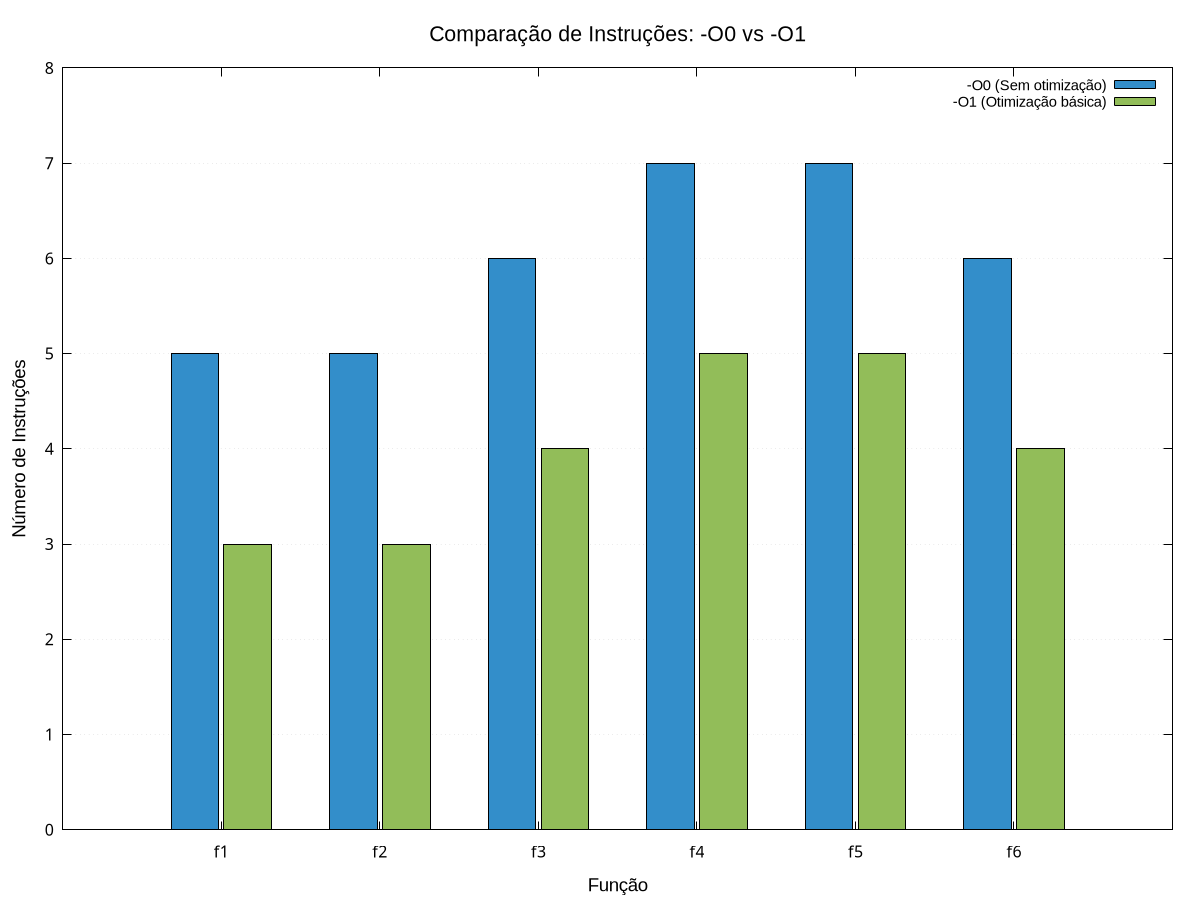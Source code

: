 #!/usr/bin/gnuplot

# Configuração do terminal e saída
set terminal pngcairo size 1200,700 enhanced font 'Arial,12'
set output 'figures/grafico_otimizacao_funcoes.png'

# Configuração do gráfico
set style data histograms
set style histogram clustered gap 1
set style fill solid 0.8 border -1
set boxwidth 0.9

# Configuração dos eixos
set ylabel "Número de Instruções" font "Arial,14"
set xlabel "Função" font "Arial,14"

set yrange [0:8]
set ytics 1

# Grid
set grid ytics linetype 0 linewidth 1 linecolor rgb "#cccccc"

# Legenda
set key top right font "Arial,11"

# Título
set title "Comparação de Instruções: -O0 vs -O1" font "Arial,16"

# Cores personalizadas
set linetype 1 lc rgb "#0072BD"
set linetype 2 lc rgb "#77AC30"

# Dados
set datafile separator whitespace

# Plot
plot '-' using 2:xtic(1) title '-O0 (Sem otimização)' lc rgb "#0072BD", \
     '-' using 2:xtic(1) title '-O1 (Otimização básica)' lc rgb "#77AC30"

f1 5
f2 5
f3 6
f4 7
f5 7
f6 6
e

f1 3
f2 3
f3 4
f4 5
f5 5
f6 4
e
